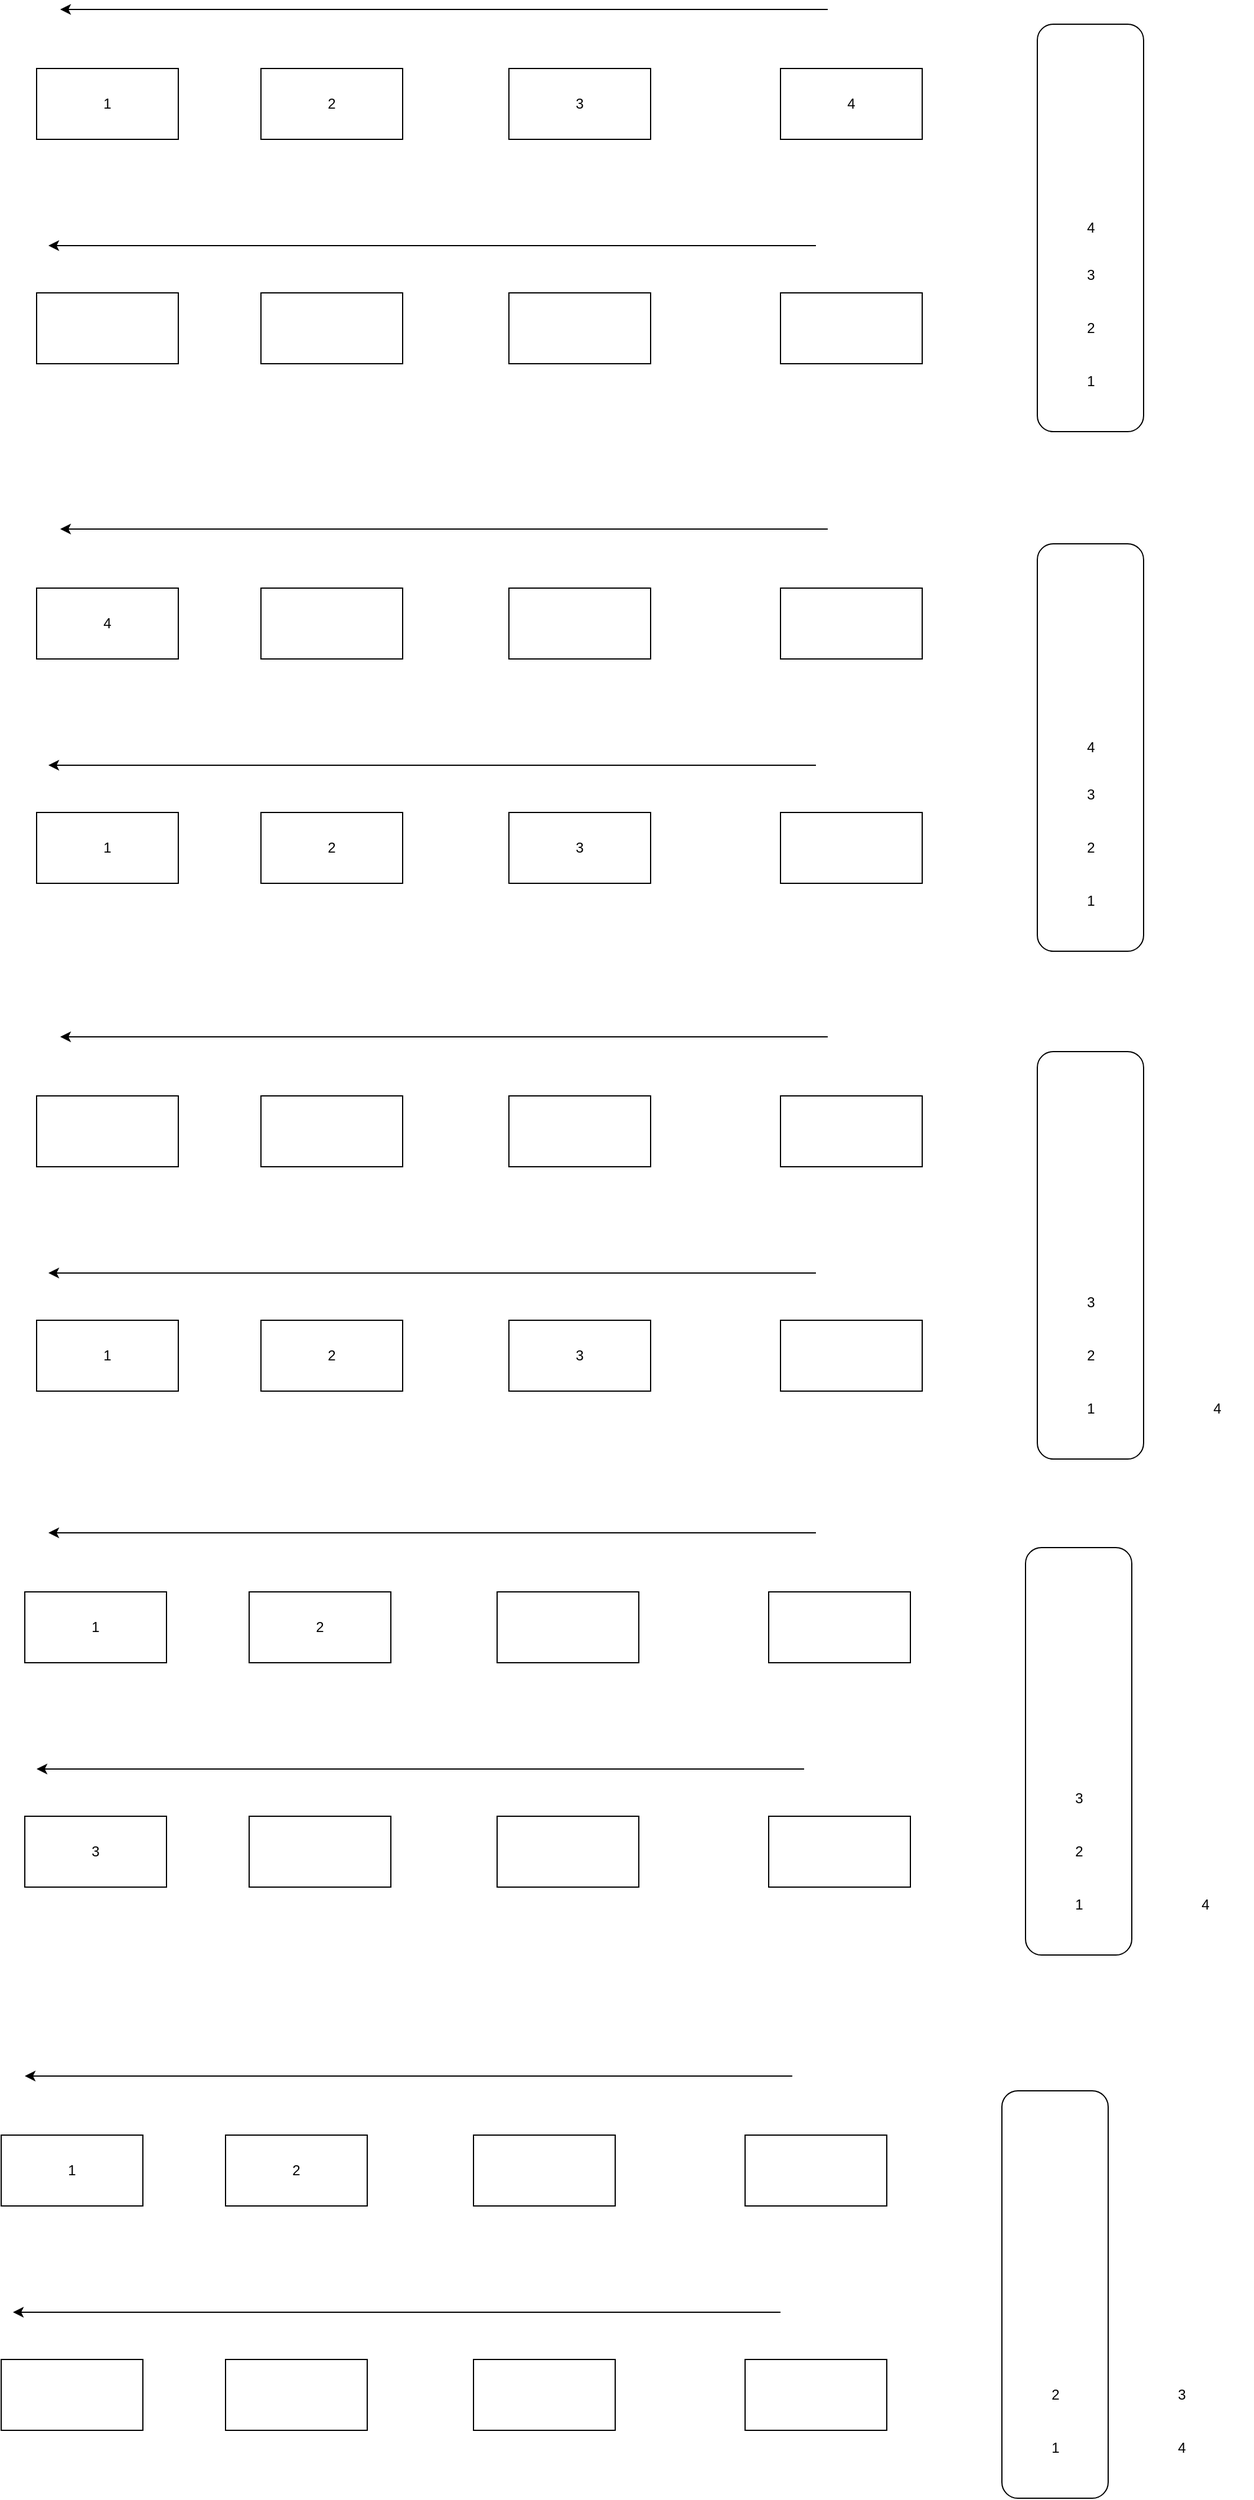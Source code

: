 <mxfile version="20.8.16" type="device"><diagram name="第 1 页" id="Af7GOHZXqaPGoMsc6aoc"><mxGraphModel dx="1418" dy="868" grid="1" gridSize="10" guides="1" tooltips="1" connect="1" arrows="1" fold="1" page="1" pageScale="1" pageWidth="827" pageHeight="1169" math="0" shadow="0"><root><mxCell id="0"/><mxCell id="1" parent="0"/><mxCell id="L7b1hCp-5rzRYRkoEmto-1" value="1" style="rounded=0;whiteSpace=wrap;html=1;" vertex="1" parent="1"><mxGeometry x="30" y="230" width="120" height="60" as="geometry"/></mxCell><mxCell id="L7b1hCp-5rzRYRkoEmto-2" value="2" style="rounded=0;whiteSpace=wrap;html=1;" vertex="1" parent="1"><mxGeometry x="220" y="230" width="120" height="60" as="geometry"/></mxCell><mxCell id="L7b1hCp-5rzRYRkoEmto-3" value="3" style="rounded=0;whiteSpace=wrap;html=1;" vertex="1" parent="1"><mxGeometry x="430" y="230" width="120" height="60" as="geometry"/></mxCell><mxCell id="L7b1hCp-5rzRYRkoEmto-4" value="4" style="rounded=0;whiteSpace=wrap;html=1;" vertex="1" parent="1"><mxGeometry x="660" y="230" width="120" height="60" as="geometry"/></mxCell><mxCell id="L7b1hCp-5rzRYRkoEmto-5" value="" style="rounded=0;whiteSpace=wrap;html=1;" vertex="1" parent="1"><mxGeometry x="30" y="420" width="120" height="60" as="geometry"/></mxCell><mxCell id="L7b1hCp-5rzRYRkoEmto-6" value="" style="rounded=0;whiteSpace=wrap;html=1;" vertex="1" parent="1"><mxGeometry x="220" y="420" width="120" height="60" as="geometry"/></mxCell><mxCell id="L7b1hCp-5rzRYRkoEmto-7" value="" style="rounded=0;whiteSpace=wrap;html=1;" vertex="1" parent="1"><mxGeometry x="430" y="420" width="120" height="60" as="geometry"/></mxCell><mxCell id="L7b1hCp-5rzRYRkoEmto-8" value="" style="rounded=0;whiteSpace=wrap;html=1;" vertex="1" parent="1"><mxGeometry x="660" y="420" width="120" height="60" as="geometry"/></mxCell><mxCell id="L7b1hCp-5rzRYRkoEmto-12" value="" style="rounded=1;whiteSpace=wrap;html=1;rotation=-90;" vertex="1" parent="1"><mxGeometry x="750" y="320" width="345" height="90" as="geometry"/></mxCell><mxCell id="L7b1hCp-5rzRYRkoEmto-13" value="1" style="text;strokeColor=none;align=center;fillColor=none;html=1;verticalAlign=middle;whiteSpace=wrap;rounded=0;" vertex="1" parent="1"><mxGeometry x="892.5" y="480" width="60" height="30" as="geometry"/></mxCell><mxCell id="L7b1hCp-5rzRYRkoEmto-14" value="2" style="text;strokeColor=none;align=center;fillColor=none;html=1;verticalAlign=middle;whiteSpace=wrap;rounded=0;" vertex="1" parent="1"><mxGeometry x="892.5" y="435" width="60" height="30" as="geometry"/></mxCell><mxCell id="L7b1hCp-5rzRYRkoEmto-15" value="3" style="text;strokeColor=none;align=center;fillColor=none;html=1;verticalAlign=middle;whiteSpace=wrap;rounded=0;" vertex="1" parent="1"><mxGeometry x="892.5" y="390" width="60" height="30" as="geometry"/></mxCell><mxCell id="L7b1hCp-5rzRYRkoEmto-16" value="4" style="text;strokeColor=none;align=center;fillColor=none;html=1;verticalAlign=middle;whiteSpace=wrap;rounded=0;" vertex="1" parent="1"><mxGeometry x="892.5" y="350" width="60" height="30" as="geometry"/></mxCell><mxCell id="L7b1hCp-5rzRYRkoEmto-17" value="" style="endArrow=classic;html=1;rounded=0;" edge="1" parent="1"><mxGeometry width="50" height="50" relative="1" as="geometry"><mxPoint x="700" y="180" as="sourcePoint"/><mxPoint x="50" y="180" as="targetPoint"/></mxGeometry></mxCell><mxCell id="L7b1hCp-5rzRYRkoEmto-18" value="" style="endArrow=classic;html=1;rounded=0;" edge="1" parent="1"><mxGeometry width="50" height="50" relative="1" as="geometry"><mxPoint x="690" y="380" as="sourcePoint"/><mxPoint x="40" y="380" as="targetPoint"/></mxGeometry></mxCell><mxCell id="L7b1hCp-5rzRYRkoEmto-19" value="4" style="rounded=0;whiteSpace=wrap;html=1;" vertex="1" parent="1"><mxGeometry x="30" y="670" width="120" height="60" as="geometry"/></mxCell><mxCell id="L7b1hCp-5rzRYRkoEmto-20" value="" style="rounded=0;whiteSpace=wrap;html=1;" vertex="1" parent="1"><mxGeometry x="220" y="670" width="120" height="60" as="geometry"/></mxCell><mxCell id="L7b1hCp-5rzRYRkoEmto-21" value="" style="rounded=0;whiteSpace=wrap;html=1;" vertex="1" parent="1"><mxGeometry x="430" y="670" width="120" height="60" as="geometry"/></mxCell><mxCell id="L7b1hCp-5rzRYRkoEmto-22" value="" style="rounded=0;whiteSpace=wrap;html=1;" vertex="1" parent="1"><mxGeometry x="660" y="670" width="120" height="60" as="geometry"/></mxCell><mxCell id="L7b1hCp-5rzRYRkoEmto-23" value="1" style="rounded=0;whiteSpace=wrap;html=1;" vertex="1" parent="1"><mxGeometry x="30" y="860" width="120" height="60" as="geometry"/></mxCell><mxCell id="L7b1hCp-5rzRYRkoEmto-24" value="2" style="rounded=0;whiteSpace=wrap;html=1;" vertex="1" parent="1"><mxGeometry x="220" y="860" width="120" height="60" as="geometry"/></mxCell><mxCell id="L7b1hCp-5rzRYRkoEmto-25" value="3" style="rounded=0;whiteSpace=wrap;html=1;" vertex="1" parent="1"><mxGeometry x="430" y="860" width="120" height="60" as="geometry"/></mxCell><mxCell id="L7b1hCp-5rzRYRkoEmto-26" value="" style="rounded=0;whiteSpace=wrap;html=1;" vertex="1" parent="1"><mxGeometry x="660" y="860" width="120" height="60" as="geometry"/></mxCell><mxCell id="L7b1hCp-5rzRYRkoEmto-27" value="" style="endArrow=classic;html=1;rounded=0;" edge="1" parent="1"><mxGeometry width="50" height="50" relative="1" as="geometry"><mxPoint x="700" y="620" as="sourcePoint"/><mxPoint x="50" y="620" as="targetPoint"/></mxGeometry></mxCell><mxCell id="L7b1hCp-5rzRYRkoEmto-28" value="" style="endArrow=classic;html=1;rounded=0;" edge="1" parent="1"><mxGeometry width="50" height="50" relative="1" as="geometry"><mxPoint x="690" y="820" as="sourcePoint"/><mxPoint x="40" y="820" as="targetPoint"/></mxGeometry></mxCell><mxCell id="L7b1hCp-5rzRYRkoEmto-30" value="" style="rounded=1;whiteSpace=wrap;html=1;rotation=-90;" vertex="1" parent="1"><mxGeometry x="750" y="760" width="345" height="90" as="geometry"/></mxCell><mxCell id="L7b1hCp-5rzRYRkoEmto-31" value="1" style="text;strokeColor=none;align=center;fillColor=none;html=1;verticalAlign=middle;whiteSpace=wrap;rounded=0;" vertex="1" parent="1"><mxGeometry x="892.5" y="920" width="60" height="30" as="geometry"/></mxCell><mxCell id="L7b1hCp-5rzRYRkoEmto-32" value="2" style="text;strokeColor=none;align=center;fillColor=none;html=1;verticalAlign=middle;whiteSpace=wrap;rounded=0;" vertex="1" parent="1"><mxGeometry x="892.5" y="875" width="60" height="30" as="geometry"/></mxCell><mxCell id="L7b1hCp-5rzRYRkoEmto-33" value="3" style="text;strokeColor=none;align=center;fillColor=none;html=1;verticalAlign=middle;whiteSpace=wrap;rounded=0;" vertex="1" parent="1"><mxGeometry x="892.5" y="830" width="60" height="30" as="geometry"/></mxCell><mxCell id="L7b1hCp-5rzRYRkoEmto-34" value="4" style="text;strokeColor=none;align=center;fillColor=none;html=1;verticalAlign=middle;whiteSpace=wrap;rounded=0;" vertex="1" parent="1"><mxGeometry x="892.5" y="790" width="60" height="30" as="geometry"/></mxCell><mxCell id="L7b1hCp-5rzRYRkoEmto-35" value="" style="rounded=0;whiteSpace=wrap;html=1;" vertex="1" parent="1"><mxGeometry x="30" y="1100" width="120" height="60" as="geometry"/></mxCell><mxCell id="L7b1hCp-5rzRYRkoEmto-36" value="" style="rounded=0;whiteSpace=wrap;html=1;" vertex="1" parent="1"><mxGeometry x="220" y="1100" width="120" height="60" as="geometry"/></mxCell><mxCell id="L7b1hCp-5rzRYRkoEmto-37" value="" style="rounded=0;whiteSpace=wrap;html=1;" vertex="1" parent="1"><mxGeometry x="430" y="1100" width="120" height="60" as="geometry"/></mxCell><mxCell id="L7b1hCp-5rzRYRkoEmto-38" value="" style="rounded=0;whiteSpace=wrap;html=1;" vertex="1" parent="1"><mxGeometry x="660" y="1100" width="120" height="60" as="geometry"/></mxCell><mxCell id="L7b1hCp-5rzRYRkoEmto-39" value="1" style="rounded=0;whiteSpace=wrap;html=1;" vertex="1" parent="1"><mxGeometry x="30" y="1290" width="120" height="60" as="geometry"/></mxCell><mxCell id="L7b1hCp-5rzRYRkoEmto-40" value="2" style="rounded=0;whiteSpace=wrap;html=1;" vertex="1" parent="1"><mxGeometry x="220" y="1290" width="120" height="60" as="geometry"/></mxCell><mxCell id="L7b1hCp-5rzRYRkoEmto-41" value="3" style="rounded=0;whiteSpace=wrap;html=1;" vertex="1" parent="1"><mxGeometry x="430" y="1290" width="120" height="60" as="geometry"/></mxCell><mxCell id="L7b1hCp-5rzRYRkoEmto-42" value="" style="rounded=0;whiteSpace=wrap;html=1;" vertex="1" parent="1"><mxGeometry x="660" y="1290" width="120" height="60" as="geometry"/></mxCell><mxCell id="L7b1hCp-5rzRYRkoEmto-43" value="" style="endArrow=classic;html=1;rounded=0;" edge="1" parent="1"><mxGeometry width="50" height="50" relative="1" as="geometry"><mxPoint x="700" y="1050" as="sourcePoint"/><mxPoint x="50" y="1050" as="targetPoint"/></mxGeometry></mxCell><mxCell id="L7b1hCp-5rzRYRkoEmto-44" value="" style="endArrow=classic;html=1;rounded=0;" edge="1" parent="1"><mxGeometry width="50" height="50" relative="1" as="geometry"><mxPoint x="690" y="1250" as="sourcePoint"/><mxPoint x="40" y="1250" as="targetPoint"/></mxGeometry></mxCell><mxCell id="L7b1hCp-5rzRYRkoEmto-45" value="" style="rounded=1;whiteSpace=wrap;html=1;rotation=-90;" vertex="1" parent="1"><mxGeometry x="750" y="1190" width="345" height="90" as="geometry"/></mxCell><mxCell id="L7b1hCp-5rzRYRkoEmto-46" value="1" style="text;strokeColor=none;align=center;fillColor=none;html=1;verticalAlign=middle;whiteSpace=wrap;rounded=0;" vertex="1" parent="1"><mxGeometry x="892.5" y="1350" width="60" height="30" as="geometry"/></mxCell><mxCell id="L7b1hCp-5rzRYRkoEmto-47" value="2" style="text;strokeColor=none;align=center;fillColor=none;html=1;verticalAlign=middle;whiteSpace=wrap;rounded=0;" vertex="1" parent="1"><mxGeometry x="892.5" y="1305" width="60" height="30" as="geometry"/></mxCell><mxCell id="L7b1hCp-5rzRYRkoEmto-48" value="3" style="text;strokeColor=none;align=center;fillColor=none;html=1;verticalAlign=middle;whiteSpace=wrap;rounded=0;" vertex="1" parent="1"><mxGeometry x="892.5" y="1260" width="60" height="30" as="geometry"/></mxCell><mxCell id="L7b1hCp-5rzRYRkoEmto-49" value="4" style="text;strokeColor=none;align=center;fillColor=none;html=1;verticalAlign=middle;whiteSpace=wrap;rounded=0;" vertex="1" parent="1"><mxGeometry x="1000" y="1350" width="60" height="30" as="geometry"/></mxCell><mxCell id="L7b1hCp-5rzRYRkoEmto-50" value="1" style="rounded=0;whiteSpace=wrap;html=1;" vertex="1" parent="1"><mxGeometry x="20" y="1520" width="120" height="60" as="geometry"/></mxCell><mxCell id="L7b1hCp-5rzRYRkoEmto-51" value="2" style="rounded=0;whiteSpace=wrap;html=1;" vertex="1" parent="1"><mxGeometry x="210" y="1520" width="120" height="60" as="geometry"/></mxCell><mxCell id="L7b1hCp-5rzRYRkoEmto-52" value="" style="rounded=0;whiteSpace=wrap;html=1;" vertex="1" parent="1"><mxGeometry x="420" y="1520" width="120" height="60" as="geometry"/></mxCell><mxCell id="L7b1hCp-5rzRYRkoEmto-53" value="" style="rounded=0;whiteSpace=wrap;html=1;" vertex="1" parent="1"><mxGeometry x="650" y="1520" width="120" height="60" as="geometry"/></mxCell><mxCell id="L7b1hCp-5rzRYRkoEmto-54" value="3" style="rounded=0;whiteSpace=wrap;html=1;" vertex="1" parent="1"><mxGeometry x="20" y="1710" width="120" height="60" as="geometry"/></mxCell><mxCell id="L7b1hCp-5rzRYRkoEmto-55" value="" style="rounded=0;whiteSpace=wrap;html=1;" vertex="1" parent="1"><mxGeometry x="210" y="1710" width="120" height="60" as="geometry"/></mxCell><mxCell id="L7b1hCp-5rzRYRkoEmto-56" value="" style="rounded=0;whiteSpace=wrap;html=1;" vertex="1" parent="1"><mxGeometry x="420" y="1710" width="120" height="60" as="geometry"/></mxCell><mxCell id="L7b1hCp-5rzRYRkoEmto-57" value="" style="rounded=0;whiteSpace=wrap;html=1;" vertex="1" parent="1"><mxGeometry x="650" y="1710" width="120" height="60" as="geometry"/></mxCell><mxCell id="L7b1hCp-5rzRYRkoEmto-58" value="" style="endArrow=classic;html=1;rounded=0;" edge="1" parent="1"><mxGeometry width="50" height="50" relative="1" as="geometry"><mxPoint x="690" y="1470" as="sourcePoint"/><mxPoint x="40" y="1470" as="targetPoint"/></mxGeometry></mxCell><mxCell id="L7b1hCp-5rzRYRkoEmto-59" value="" style="endArrow=classic;html=1;rounded=0;" edge="1" parent="1"><mxGeometry width="50" height="50" relative="1" as="geometry"><mxPoint x="680" y="1670" as="sourcePoint"/><mxPoint x="30" y="1670" as="targetPoint"/></mxGeometry></mxCell><mxCell id="L7b1hCp-5rzRYRkoEmto-60" value="" style="rounded=1;whiteSpace=wrap;html=1;rotation=-90;" vertex="1" parent="1"><mxGeometry x="740" y="1610" width="345" height="90" as="geometry"/></mxCell><mxCell id="L7b1hCp-5rzRYRkoEmto-61" value="1" style="text;strokeColor=none;align=center;fillColor=none;html=1;verticalAlign=middle;whiteSpace=wrap;rounded=0;" vertex="1" parent="1"><mxGeometry x="882.5" y="1770" width="60" height="30" as="geometry"/></mxCell><mxCell id="L7b1hCp-5rzRYRkoEmto-62" value="2" style="text;strokeColor=none;align=center;fillColor=none;html=1;verticalAlign=middle;whiteSpace=wrap;rounded=0;" vertex="1" parent="1"><mxGeometry x="882.5" y="1725" width="60" height="30" as="geometry"/></mxCell><mxCell id="L7b1hCp-5rzRYRkoEmto-63" value="3" style="text;strokeColor=none;align=center;fillColor=none;html=1;verticalAlign=middle;whiteSpace=wrap;rounded=0;" vertex="1" parent="1"><mxGeometry x="882.5" y="1680" width="60" height="30" as="geometry"/></mxCell><mxCell id="L7b1hCp-5rzRYRkoEmto-64" value="4" style="text;strokeColor=none;align=center;fillColor=none;html=1;verticalAlign=middle;whiteSpace=wrap;rounded=0;" vertex="1" parent="1"><mxGeometry x="990" y="1770" width="60" height="30" as="geometry"/></mxCell><mxCell id="L7b1hCp-5rzRYRkoEmto-65" value="1" style="rounded=0;whiteSpace=wrap;html=1;" vertex="1" parent="1"><mxGeometry y="1980" width="120" height="60" as="geometry"/></mxCell><mxCell id="L7b1hCp-5rzRYRkoEmto-66" value="2" style="rounded=0;whiteSpace=wrap;html=1;" vertex="1" parent="1"><mxGeometry x="190" y="1980" width="120" height="60" as="geometry"/></mxCell><mxCell id="L7b1hCp-5rzRYRkoEmto-67" value="" style="rounded=0;whiteSpace=wrap;html=1;" vertex="1" parent="1"><mxGeometry x="400" y="1980" width="120" height="60" as="geometry"/></mxCell><mxCell id="L7b1hCp-5rzRYRkoEmto-68" value="" style="rounded=0;whiteSpace=wrap;html=1;" vertex="1" parent="1"><mxGeometry x="630" y="1980" width="120" height="60" as="geometry"/></mxCell><mxCell id="L7b1hCp-5rzRYRkoEmto-69" value="" style="rounded=0;whiteSpace=wrap;html=1;" vertex="1" parent="1"><mxGeometry y="2170" width="120" height="60" as="geometry"/></mxCell><mxCell id="L7b1hCp-5rzRYRkoEmto-70" value="" style="rounded=0;whiteSpace=wrap;html=1;" vertex="1" parent="1"><mxGeometry x="190" y="2170" width="120" height="60" as="geometry"/></mxCell><mxCell id="L7b1hCp-5rzRYRkoEmto-71" value="" style="rounded=0;whiteSpace=wrap;html=1;" vertex="1" parent="1"><mxGeometry x="400" y="2170" width="120" height="60" as="geometry"/></mxCell><mxCell id="L7b1hCp-5rzRYRkoEmto-72" value="" style="rounded=0;whiteSpace=wrap;html=1;" vertex="1" parent="1"><mxGeometry x="630" y="2170" width="120" height="60" as="geometry"/></mxCell><mxCell id="L7b1hCp-5rzRYRkoEmto-73" value="" style="endArrow=classic;html=1;rounded=0;" edge="1" parent="1"><mxGeometry width="50" height="50" relative="1" as="geometry"><mxPoint x="670" y="1930" as="sourcePoint"/><mxPoint x="20" y="1930" as="targetPoint"/></mxGeometry></mxCell><mxCell id="L7b1hCp-5rzRYRkoEmto-74" value="" style="endArrow=classic;html=1;rounded=0;" edge="1" parent="1"><mxGeometry width="50" height="50" relative="1" as="geometry"><mxPoint x="660" y="2130" as="sourcePoint"/><mxPoint x="10" y="2130" as="targetPoint"/></mxGeometry></mxCell><mxCell id="L7b1hCp-5rzRYRkoEmto-75" value="" style="rounded=1;whiteSpace=wrap;html=1;rotation=-90;" vertex="1" parent="1"><mxGeometry x="720" y="2070" width="345" height="90" as="geometry"/></mxCell><mxCell id="L7b1hCp-5rzRYRkoEmto-76" value="1" style="text;strokeColor=none;align=center;fillColor=none;html=1;verticalAlign=middle;whiteSpace=wrap;rounded=0;" vertex="1" parent="1"><mxGeometry x="862.5" y="2230" width="60" height="30" as="geometry"/></mxCell><mxCell id="L7b1hCp-5rzRYRkoEmto-77" value="2" style="text;strokeColor=none;align=center;fillColor=none;html=1;verticalAlign=middle;whiteSpace=wrap;rounded=0;" vertex="1" parent="1"><mxGeometry x="862.5" y="2185" width="60" height="30" as="geometry"/></mxCell><mxCell id="L7b1hCp-5rzRYRkoEmto-78" value="3" style="text;strokeColor=none;align=center;fillColor=none;html=1;verticalAlign=middle;whiteSpace=wrap;rounded=0;" vertex="1" parent="1"><mxGeometry x="970" y="2185" width="60" height="30" as="geometry"/></mxCell><mxCell id="L7b1hCp-5rzRYRkoEmto-79" value="4" style="text;strokeColor=none;align=center;fillColor=none;html=1;verticalAlign=middle;whiteSpace=wrap;rounded=0;" vertex="1" parent="1"><mxGeometry x="970" y="2230" width="60" height="30" as="geometry"/></mxCell></root></mxGraphModel></diagram></mxfile>